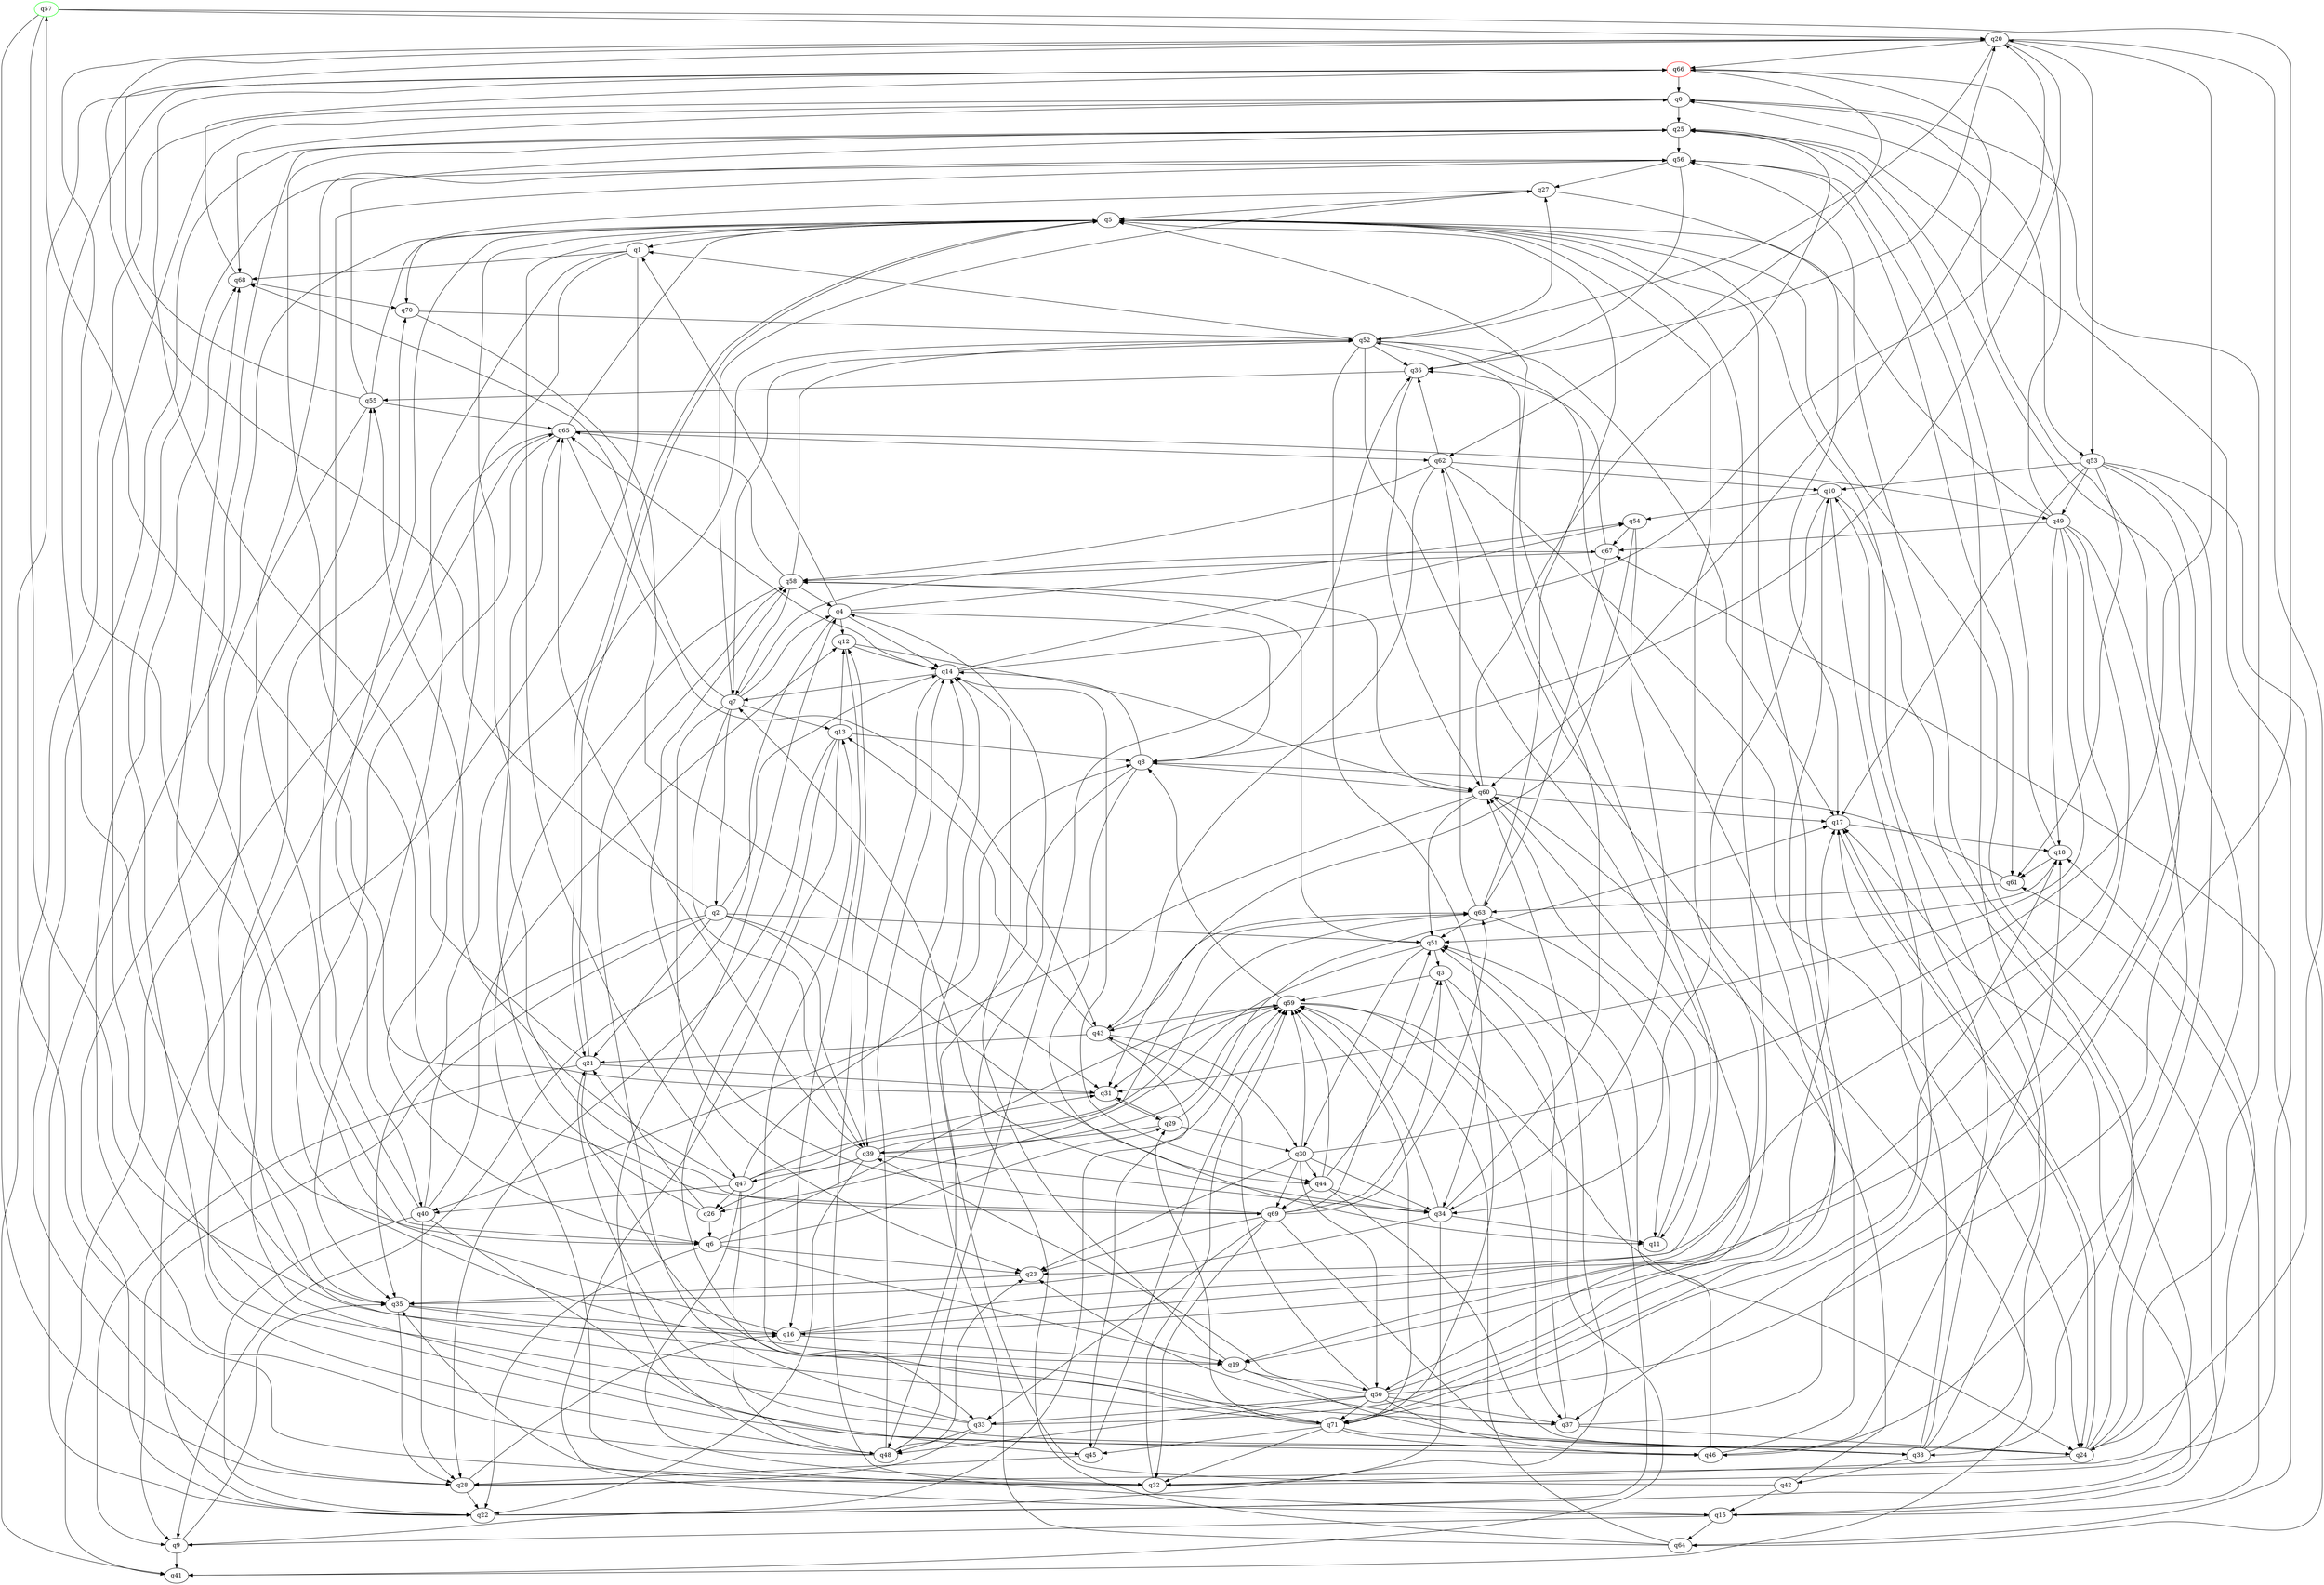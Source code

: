 digraph A{
q57 [initial=1,color=green];
q66 [final=1,color=red];
q0 -> q25;
q0 -> q41;
q0 -> q53;
q0 -> q68;
q1 -> q6;
q1 -> q35;
q1 -> q46;
q1 -> q68;
q2 -> q9;
q2 -> q14;
q2 -> q20;
q2 -> q21;
q2 -> q35;
q2 -> q39;
q2 -> q44;
q2 -> q51;
q3 -> q41;
q3 -> q59;
q3 -> q71;
q4 -> q1;
q4 -> q8;
q4 -> q9;
q4 -> q12;
q4 -> q14;
q4 -> q54;
q5 -> q1;
q5 -> q15;
q5 -> q21;
q5 -> q40;
q5 -> q47;
q5 -> q50;
q5 -> q69;
q6 -> q19;
q6 -> q22;
q6 -> q23;
q6 -> q29;
q6 -> q56;
q6 -> q59;
q7 -> q2;
q7 -> q4;
q7 -> q13;
q7 -> q23;
q7 -> q27;
q7 -> q39;
q7 -> q67;
q7 -> q68;
q8 -> q11;
q8 -> q14;
q8 -> q48;
q8 -> q60;
q9 -> q35;
q9 -> q41;
q9 -> q59;
q10 -> q28;
q10 -> q34;
q10 -> q37;
q10 -> q54;
q11 -> q60;
q12 -> q14;
q12 -> q16;
q12 -> q60;
q13 -> q8;
q13 -> q12;
q13 -> q15;
q13 -> q28;
q13 -> q33;
q14 -> q7;
q14 -> q20;
q14 -> q39;
q14 -> q44;
q14 -> q54;
q14 -> q65;
q15 -> q9;
q15 -> q12;
q15 -> q17;
q15 -> q61;
q15 -> q64;
q16 -> q5;
q16 -> q19;
q16 -> q25;
q16 -> q52;
q17 -> q18;
q17 -> q24;
q18 -> q25;
q18 -> q51;
q18 -> q61;
q19 -> q14;
q19 -> q38;
q19 -> q50;
q20 -> q6;
q20 -> q8;
q20 -> q24;
q20 -> q52;
q20 -> q53;
q20 -> q66;
q21 -> q5;
q21 -> q9;
q21 -> q31;
q21 -> q66;
q21 -> q71;
q22 -> q5;
q22 -> q18;
q22 -> q51;
q22 -> q60;
q22 -> q65;
q23 -> q35;
q24 -> q0;
q24 -> q17;
q24 -> q25;
q24 -> q32;
q24 -> q56;
q25 -> q28;
q25 -> q56;
q26 -> q6;
q26 -> q21;
q26 -> q65;
q27 -> q5;
q27 -> q17;
q27 -> q70;
q28 -> q16;
q28 -> q22;
q29 -> q17;
q29 -> q30;
q29 -> q31;
q29 -> q39;
q30 -> q20;
q30 -> q23;
q30 -> q34;
q30 -> q44;
q30 -> q50;
q30 -> q59;
q30 -> q69;
q31 -> q29;
q31 -> q57;
q32 -> q25;
q32 -> q35;
q32 -> q59;
q32 -> q66;
q33 -> q0;
q33 -> q10;
q33 -> q28;
q33 -> q48;
q33 -> q58;
q34 -> q5;
q34 -> q7;
q34 -> q11;
q34 -> q32;
q34 -> q35;
q34 -> q59;
q35 -> q16;
q35 -> q28;
q35 -> q37;
q35 -> q68;
q36 -> q20;
q36 -> q55;
q36 -> q60;
q37 -> q0;
q37 -> q23;
q37 -> q24;
q37 -> q51;
q38 -> q5;
q38 -> q10;
q38 -> q17;
q38 -> q21;
q38 -> q42;
q38 -> q55;
q38 -> q56;
q39 -> q22;
q39 -> q26;
q39 -> q34;
q39 -> q47;
q39 -> q59;
q39 -> q63;
q39 -> q65;
q40 -> q12;
q40 -> q22;
q40 -> q28;
q40 -> q45;
q40 -> q52;
q40 -> q56;
q42 -> q14;
q42 -> q15;
q42 -> q60;
q43 -> q13;
q43 -> q21;
q43 -> q30;
q43 -> q45;
q43 -> q63;
q44 -> q3;
q44 -> q24;
q44 -> q34;
q44 -> q59;
q44 -> q69;
q45 -> q28;
q45 -> q59;
q46 -> q5;
q46 -> q18;
q46 -> q51;
q47 -> q8;
q47 -> q26;
q47 -> q31;
q47 -> q32;
q47 -> q40;
q47 -> q48;
q47 -> q55;
q47 -> q63;
q48 -> q4;
q48 -> q14;
q48 -> q23;
q48 -> q36;
q48 -> q56;
q48 -> q68;
q49 -> q5;
q49 -> q18;
q49 -> q19;
q49 -> q23;
q49 -> q31;
q49 -> q38;
q49 -> q66;
q49 -> q67;
q50 -> q17;
q50 -> q18;
q50 -> q33;
q50 -> q37;
q50 -> q39;
q50 -> q43;
q50 -> q46;
q50 -> q48;
q50 -> q71;
q51 -> q3;
q51 -> q26;
q51 -> q30;
q51 -> q58;
q52 -> q1;
q52 -> q7;
q52 -> q11;
q52 -> q17;
q52 -> q27;
q52 -> q34;
q52 -> q36;
q52 -> q71;
q53 -> q10;
q53 -> q16;
q53 -> q17;
q53 -> q46;
q53 -> q49;
q53 -> q61;
q53 -> q64;
q54 -> q31;
q54 -> q34;
q54 -> q67;
q55 -> q5;
q55 -> q20;
q55 -> q22;
q55 -> q25;
q55 -> q65;
q56 -> q27;
q56 -> q36;
q56 -> q61;
q57 -> q16;
q57 -> q20;
q57 -> q28;
q57 -> q71;
q58 -> q4;
q58 -> q7;
q58 -> q32;
q58 -> q52;
q58 -> q65;
q59 -> q8;
q59 -> q24;
q59 -> q31;
q59 -> q37;
q59 -> q43;
q60 -> q17;
q60 -> q19;
q60 -> q25;
q60 -> q40;
q60 -> q51;
q60 -> q58;
q61 -> q8;
q61 -> q63;
q62 -> q10;
q62 -> q24;
q62 -> q36;
q62 -> q41;
q62 -> q43;
q62 -> q58;
q63 -> q5;
q63 -> q11;
q63 -> q51;
q63 -> q62;
q64 -> q4;
q64 -> q14;
q64 -> q59;
q64 -> q67;
q65 -> q5;
q65 -> q19;
q65 -> q41;
q65 -> q43;
q65 -> q49;
q65 -> q62;
q66 -> q0;
q66 -> q35;
q66 -> q60;
q66 -> q62;
q67 -> q36;
q67 -> q58;
q67 -> q63;
q68 -> q66;
q68 -> q70;
q69 -> q3;
q69 -> q23;
q69 -> q24;
q69 -> q25;
q69 -> q32;
q69 -> q33;
q69 -> q51;
q69 -> q58;
q69 -> q63;
q70 -> q31;
q70 -> q52;
q71 -> q13;
q71 -> q29;
q71 -> q32;
q71 -> q38;
q71 -> q45;
q71 -> q46;
q71 -> q59;
q71 -> q70;
}